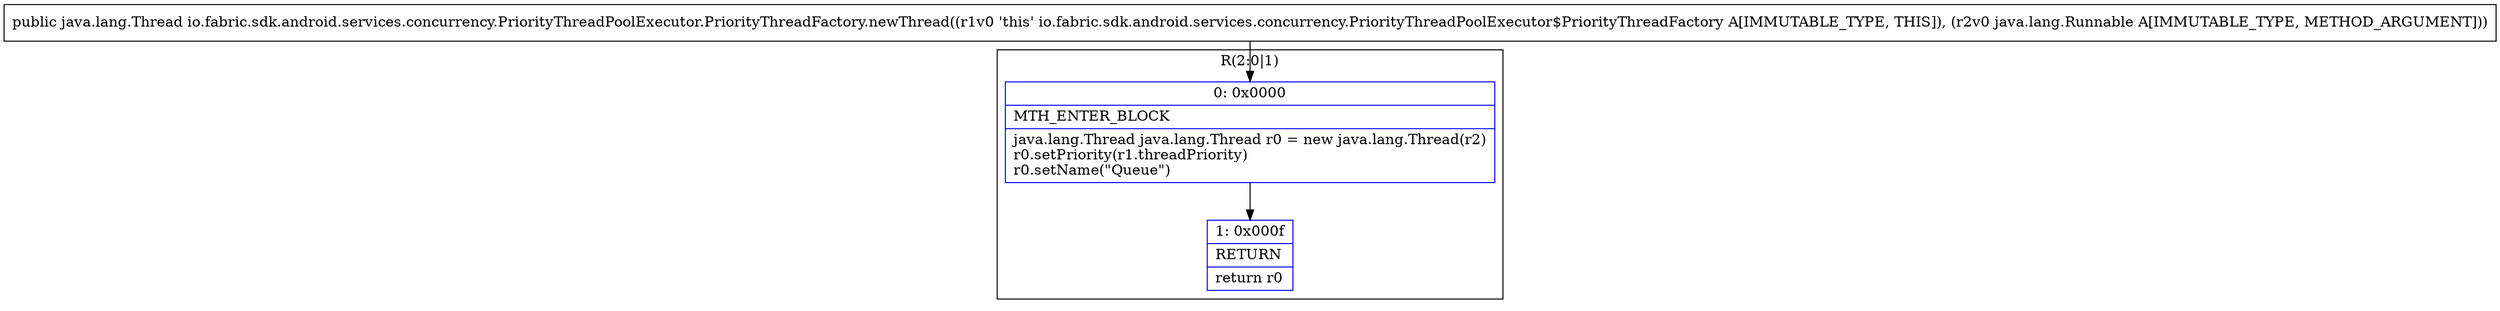 digraph "CFG forio.fabric.sdk.android.services.concurrency.PriorityThreadPoolExecutor.PriorityThreadFactory.newThread(Ljava\/lang\/Runnable;)Ljava\/lang\/Thread;" {
subgraph cluster_Region_1104032135 {
label = "R(2:0|1)";
node [shape=record,color=blue];
Node_0 [shape=record,label="{0\:\ 0x0000|MTH_ENTER_BLOCK\l|java.lang.Thread java.lang.Thread r0 = new java.lang.Thread(r2)\lr0.setPriority(r1.threadPriority)\lr0.setName(\"Queue\")\l}"];
Node_1 [shape=record,label="{1\:\ 0x000f|RETURN\l|return r0\l}"];
}
MethodNode[shape=record,label="{public java.lang.Thread io.fabric.sdk.android.services.concurrency.PriorityThreadPoolExecutor.PriorityThreadFactory.newThread((r1v0 'this' io.fabric.sdk.android.services.concurrency.PriorityThreadPoolExecutor$PriorityThreadFactory A[IMMUTABLE_TYPE, THIS]), (r2v0 java.lang.Runnable A[IMMUTABLE_TYPE, METHOD_ARGUMENT])) }"];
MethodNode -> Node_0;
Node_0 -> Node_1;
}

